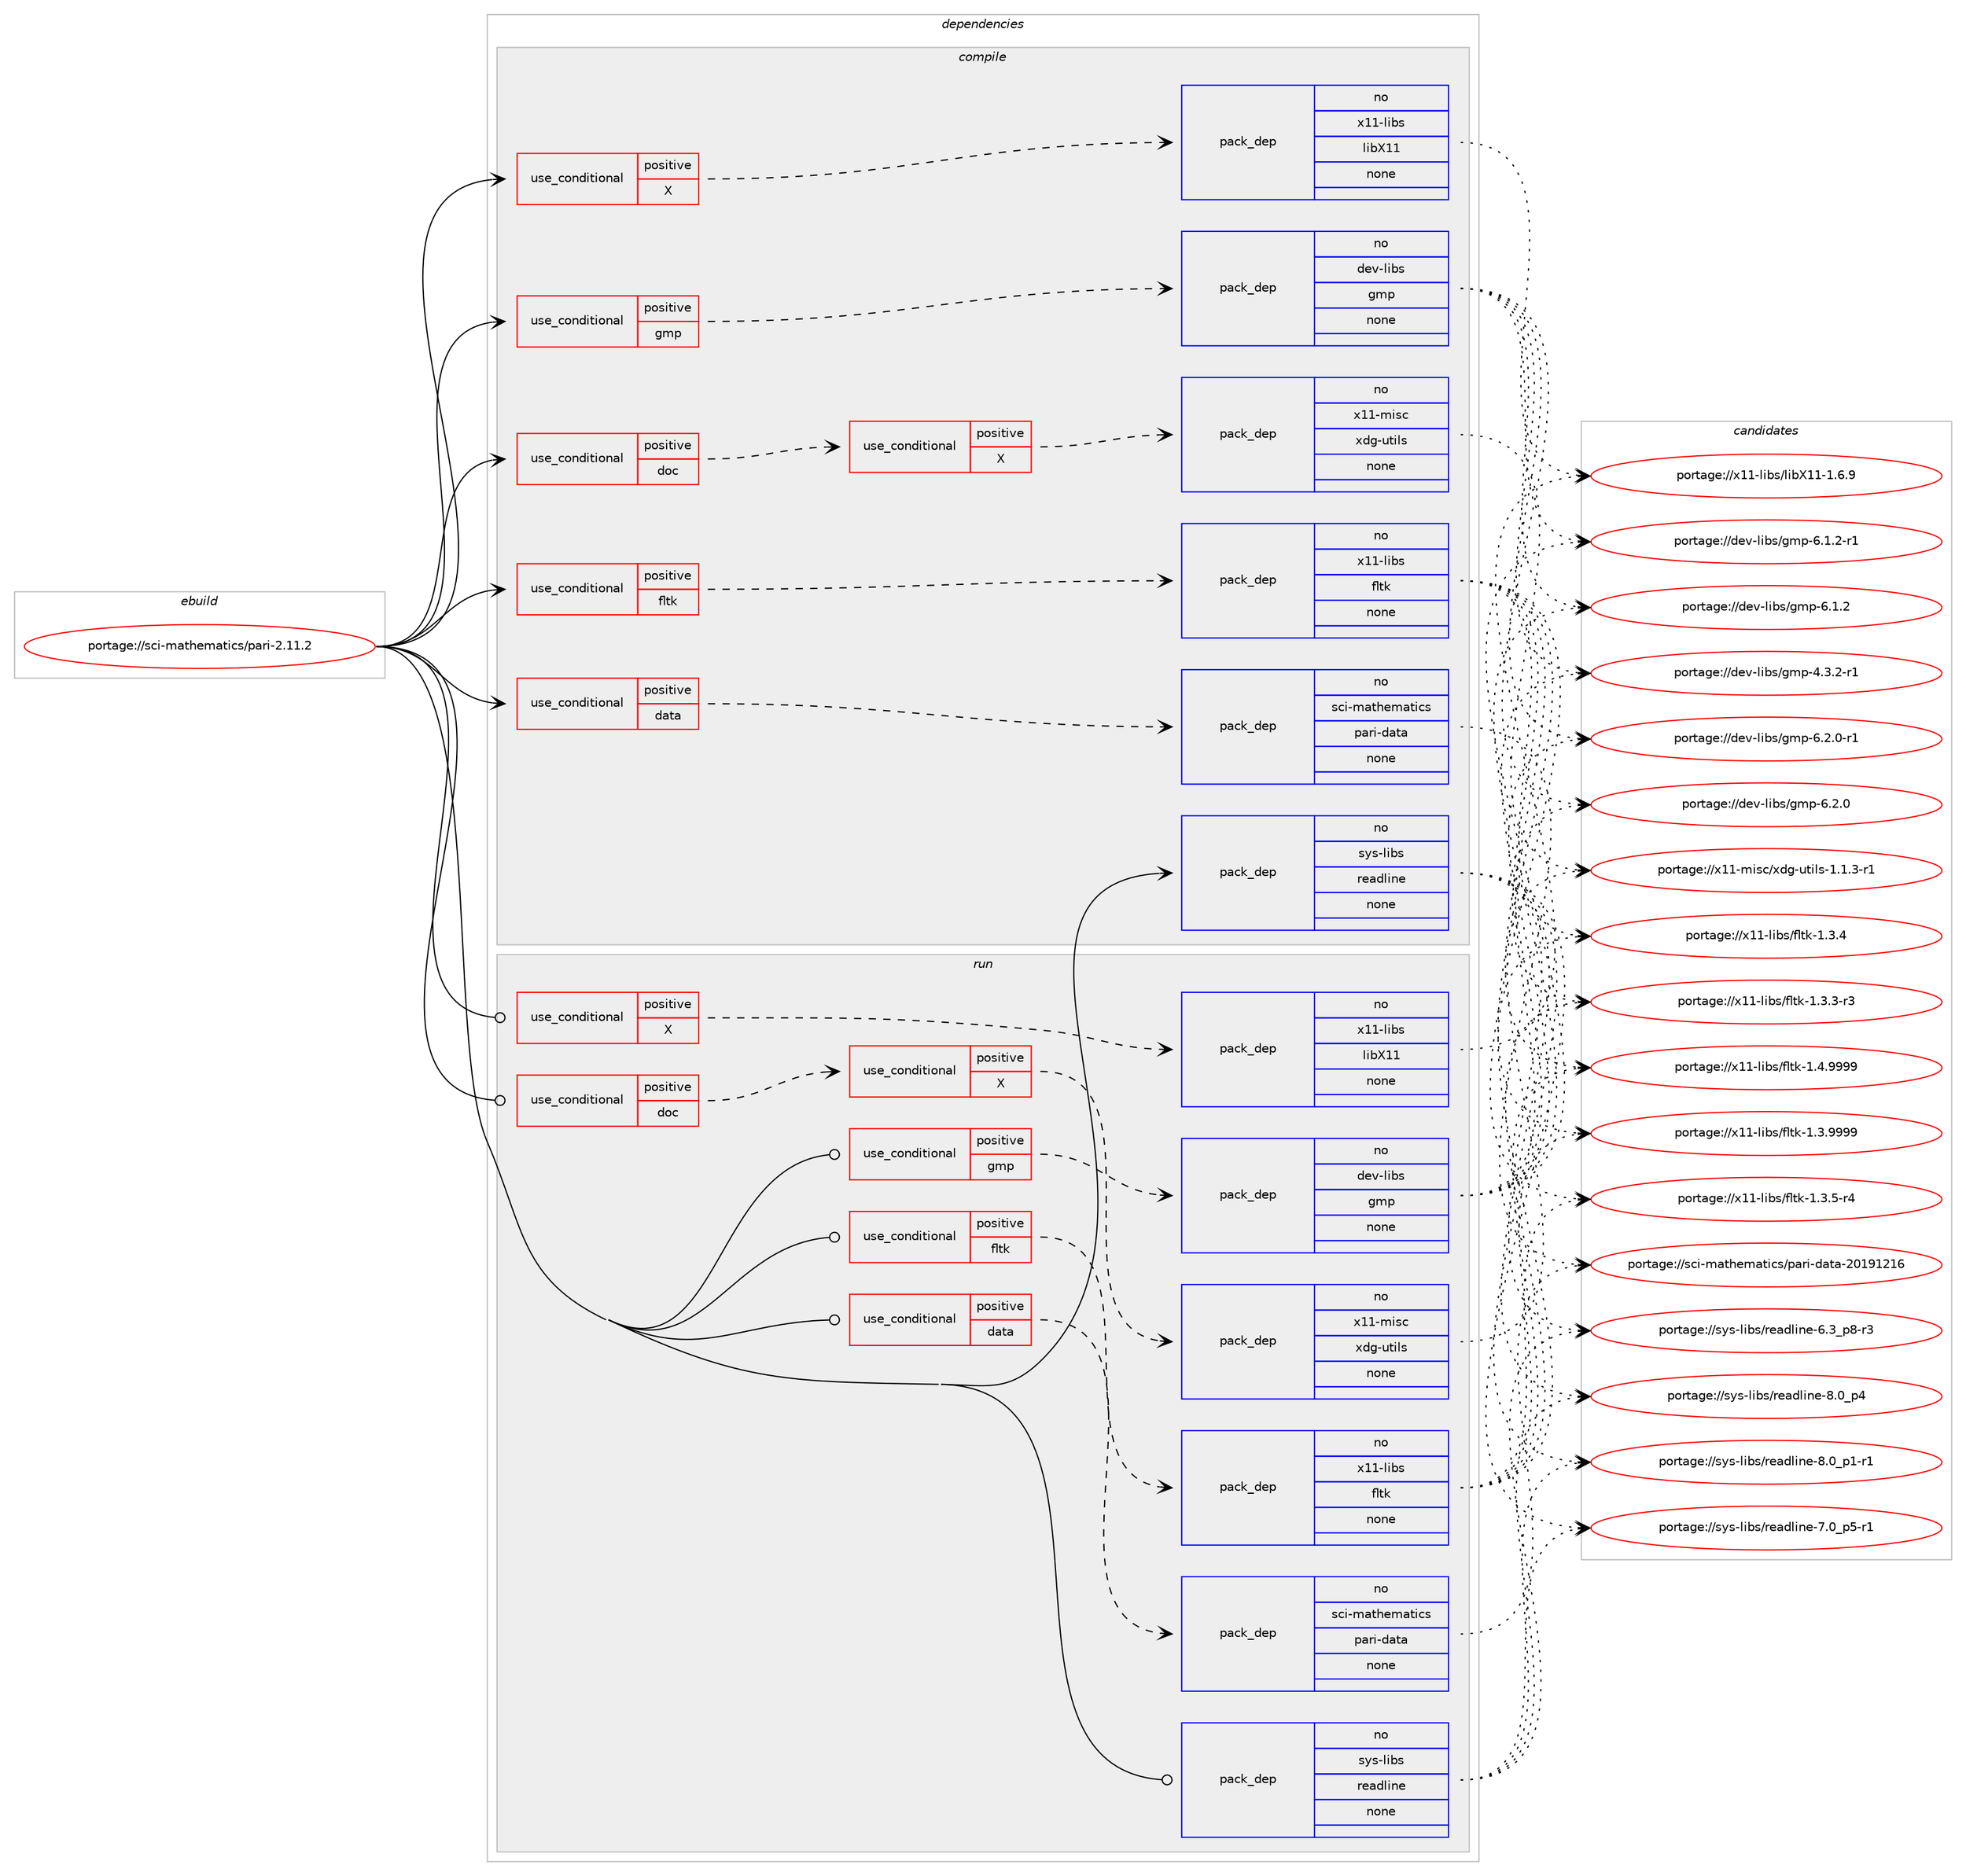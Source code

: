 digraph prolog {

# *************
# Graph options
# *************

newrank=true;
concentrate=true;
compound=true;
graph [rankdir=LR,fontname=Helvetica,fontsize=10,ranksep=1.5];#, ranksep=2.5, nodesep=0.2];
edge  [arrowhead=vee];
node  [fontname=Helvetica,fontsize=10];

# **********
# The ebuild
# **********

subgraph cluster_leftcol {
color=gray;
rank=same;
label=<<i>ebuild</i>>;
id [label="portage://sci-mathematics/pari-2.11.2", color=red, width=4, href="../sci-mathematics/pari-2.11.2.svg"];
}

# ****************
# The dependencies
# ****************

subgraph cluster_midcol {
color=gray;
label=<<i>dependencies</i>>;
subgraph cluster_compile {
fillcolor="#eeeeee";
style=filled;
label=<<i>compile</i>>;
subgraph cond17126 {
dependency87151 [label=<<TABLE BORDER="0" CELLBORDER="1" CELLSPACING="0" CELLPADDING="4"><TR><TD ROWSPAN="3" CELLPADDING="10">use_conditional</TD></TR><TR><TD>positive</TD></TR><TR><TD>X</TD></TR></TABLE>>, shape=none, color=red];
subgraph pack68567 {
dependency87152 [label=<<TABLE BORDER="0" CELLBORDER="1" CELLSPACING="0" CELLPADDING="4" WIDTH="220"><TR><TD ROWSPAN="6" CELLPADDING="30">pack_dep</TD></TR><TR><TD WIDTH="110">no</TD></TR><TR><TD>x11-libs</TD></TR><TR><TD>libX11</TD></TR><TR><TD>none</TD></TR><TR><TD></TD></TR></TABLE>>, shape=none, color=blue];
}
dependency87151:e -> dependency87152:w [weight=20,style="dashed",arrowhead="vee"];
}
id:e -> dependency87151:w [weight=20,style="solid",arrowhead="vee"];
subgraph cond17127 {
dependency87153 [label=<<TABLE BORDER="0" CELLBORDER="1" CELLSPACING="0" CELLPADDING="4"><TR><TD ROWSPAN="3" CELLPADDING="10">use_conditional</TD></TR><TR><TD>positive</TD></TR><TR><TD>data</TD></TR></TABLE>>, shape=none, color=red];
subgraph pack68568 {
dependency87154 [label=<<TABLE BORDER="0" CELLBORDER="1" CELLSPACING="0" CELLPADDING="4" WIDTH="220"><TR><TD ROWSPAN="6" CELLPADDING="30">pack_dep</TD></TR><TR><TD WIDTH="110">no</TD></TR><TR><TD>sci-mathematics</TD></TR><TR><TD>pari-data</TD></TR><TR><TD>none</TD></TR><TR><TD></TD></TR></TABLE>>, shape=none, color=blue];
}
dependency87153:e -> dependency87154:w [weight=20,style="dashed",arrowhead="vee"];
}
id:e -> dependency87153:w [weight=20,style="solid",arrowhead="vee"];
subgraph cond17128 {
dependency87155 [label=<<TABLE BORDER="0" CELLBORDER="1" CELLSPACING="0" CELLPADDING="4"><TR><TD ROWSPAN="3" CELLPADDING="10">use_conditional</TD></TR><TR><TD>positive</TD></TR><TR><TD>doc</TD></TR></TABLE>>, shape=none, color=red];
subgraph cond17129 {
dependency87156 [label=<<TABLE BORDER="0" CELLBORDER="1" CELLSPACING="0" CELLPADDING="4"><TR><TD ROWSPAN="3" CELLPADDING="10">use_conditional</TD></TR><TR><TD>positive</TD></TR><TR><TD>X</TD></TR></TABLE>>, shape=none, color=red];
subgraph pack68569 {
dependency87157 [label=<<TABLE BORDER="0" CELLBORDER="1" CELLSPACING="0" CELLPADDING="4" WIDTH="220"><TR><TD ROWSPAN="6" CELLPADDING="30">pack_dep</TD></TR><TR><TD WIDTH="110">no</TD></TR><TR><TD>x11-misc</TD></TR><TR><TD>xdg-utils</TD></TR><TR><TD>none</TD></TR><TR><TD></TD></TR></TABLE>>, shape=none, color=blue];
}
dependency87156:e -> dependency87157:w [weight=20,style="dashed",arrowhead="vee"];
}
dependency87155:e -> dependency87156:w [weight=20,style="dashed",arrowhead="vee"];
}
id:e -> dependency87155:w [weight=20,style="solid",arrowhead="vee"];
subgraph cond17130 {
dependency87158 [label=<<TABLE BORDER="0" CELLBORDER="1" CELLSPACING="0" CELLPADDING="4"><TR><TD ROWSPAN="3" CELLPADDING="10">use_conditional</TD></TR><TR><TD>positive</TD></TR><TR><TD>fltk</TD></TR></TABLE>>, shape=none, color=red];
subgraph pack68570 {
dependency87159 [label=<<TABLE BORDER="0" CELLBORDER="1" CELLSPACING="0" CELLPADDING="4" WIDTH="220"><TR><TD ROWSPAN="6" CELLPADDING="30">pack_dep</TD></TR><TR><TD WIDTH="110">no</TD></TR><TR><TD>x11-libs</TD></TR><TR><TD>fltk</TD></TR><TR><TD>none</TD></TR><TR><TD></TD></TR></TABLE>>, shape=none, color=blue];
}
dependency87158:e -> dependency87159:w [weight=20,style="dashed",arrowhead="vee"];
}
id:e -> dependency87158:w [weight=20,style="solid",arrowhead="vee"];
subgraph cond17131 {
dependency87160 [label=<<TABLE BORDER="0" CELLBORDER="1" CELLSPACING="0" CELLPADDING="4"><TR><TD ROWSPAN="3" CELLPADDING="10">use_conditional</TD></TR><TR><TD>positive</TD></TR><TR><TD>gmp</TD></TR></TABLE>>, shape=none, color=red];
subgraph pack68571 {
dependency87161 [label=<<TABLE BORDER="0" CELLBORDER="1" CELLSPACING="0" CELLPADDING="4" WIDTH="220"><TR><TD ROWSPAN="6" CELLPADDING="30">pack_dep</TD></TR><TR><TD WIDTH="110">no</TD></TR><TR><TD>dev-libs</TD></TR><TR><TD>gmp</TD></TR><TR><TD>none</TD></TR><TR><TD></TD></TR></TABLE>>, shape=none, color=blue];
}
dependency87160:e -> dependency87161:w [weight=20,style="dashed",arrowhead="vee"];
}
id:e -> dependency87160:w [weight=20,style="solid",arrowhead="vee"];
subgraph pack68572 {
dependency87162 [label=<<TABLE BORDER="0" CELLBORDER="1" CELLSPACING="0" CELLPADDING="4" WIDTH="220"><TR><TD ROWSPAN="6" CELLPADDING="30">pack_dep</TD></TR><TR><TD WIDTH="110">no</TD></TR><TR><TD>sys-libs</TD></TR><TR><TD>readline</TD></TR><TR><TD>none</TD></TR><TR><TD></TD></TR></TABLE>>, shape=none, color=blue];
}
id:e -> dependency87162:w [weight=20,style="solid",arrowhead="vee"];
}
subgraph cluster_compileandrun {
fillcolor="#eeeeee";
style=filled;
label=<<i>compile and run</i>>;
}
subgraph cluster_run {
fillcolor="#eeeeee";
style=filled;
label=<<i>run</i>>;
subgraph cond17132 {
dependency87163 [label=<<TABLE BORDER="0" CELLBORDER="1" CELLSPACING="0" CELLPADDING="4"><TR><TD ROWSPAN="3" CELLPADDING="10">use_conditional</TD></TR><TR><TD>positive</TD></TR><TR><TD>X</TD></TR></TABLE>>, shape=none, color=red];
subgraph pack68573 {
dependency87164 [label=<<TABLE BORDER="0" CELLBORDER="1" CELLSPACING="0" CELLPADDING="4" WIDTH="220"><TR><TD ROWSPAN="6" CELLPADDING="30">pack_dep</TD></TR><TR><TD WIDTH="110">no</TD></TR><TR><TD>x11-libs</TD></TR><TR><TD>libX11</TD></TR><TR><TD>none</TD></TR><TR><TD></TD></TR></TABLE>>, shape=none, color=blue];
}
dependency87163:e -> dependency87164:w [weight=20,style="dashed",arrowhead="vee"];
}
id:e -> dependency87163:w [weight=20,style="solid",arrowhead="odot"];
subgraph cond17133 {
dependency87165 [label=<<TABLE BORDER="0" CELLBORDER="1" CELLSPACING="0" CELLPADDING="4"><TR><TD ROWSPAN="3" CELLPADDING="10">use_conditional</TD></TR><TR><TD>positive</TD></TR><TR><TD>data</TD></TR></TABLE>>, shape=none, color=red];
subgraph pack68574 {
dependency87166 [label=<<TABLE BORDER="0" CELLBORDER="1" CELLSPACING="0" CELLPADDING="4" WIDTH="220"><TR><TD ROWSPAN="6" CELLPADDING="30">pack_dep</TD></TR><TR><TD WIDTH="110">no</TD></TR><TR><TD>sci-mathematics</TD></TR><TR><TD>pari-data</TD></TR><TR><TD>none</TD></TR><TR><TD></TD></TR></TABLE>>, shape=none, color=blue];
}
dependency87165:e -> dependency87166:w [weight=20,style="dashed",arrowhead="vee"];
}
id:e -> dependency87165:w [weight=20,style="solid",arrowhead="odot"];
subgraph cond17134 {
dependency87167 [label=<<TABLE BORDER="0" CELLBORDER="1" CELLSPACING="0" CELLPADDING="4"><TR><TD ROWSPAN="3" CELLPADDING="10">use_conditional</TD></TR><TR><TD>positive</TD></TR><TR><TD>doc</TD></TR></TABLE>>, shape=none, color=red];
subgraph cond17135 {
dependency87168 [label=<<TABLE BORDER="0" CELLBORDER="1" CELLSPACING="0" CELLPADDING="4"><TR><TD ROWSPAN="3" CELLPADDING="10">use_conditional</TD></TR><TR><TD>positive</TD></TR><TR><TD>X</TD></TR></TABLE>>, shape=none, color=red];
subgraph pack68575 {
dependency87169 [label=<<TABLE BORDER="0" CELLBORDER="1" CELLSPACING="0" CELLPADDING="4" WIDTH="220"><TR><TD ROWSPAN="6" CELLPADDING="30">pack_dep</TD></TR><TR><TD WIDTH="110">no</TD></TR><TR><TD>x11-misc</TD></TR><TR><TD>xdg-utils</TD></TR><TR><TD>none</TD></TR><TR><TD></TD></TR></TABLE>>, shape=none, color=blue];
}
dependency87168:e -> dependency87169:w [weight=20,style="dashed",arrowhead="vee"];
}
dependency87167:e -> dependency87168:w [weight=20,style="dashed",arrowhead="vee"];
}
id:e -> dependency87167:w [weight=20,style="solid",arrowhead="odot"];
subgraph cond17136 {
dependency87170 [label=<<TABLE BORDER="0" CELLBORDER="1" CELLSPACING="0" CELLPADDING="4"><TR><TD ROWSPAN="3" CELLPADDING="10">use_conditional</TD></TR><TR><TD>positive</TD></TR><TR><TD>fltk</TD></TR></TABLE>>, shape=none, color=red];
subgraph pack68576 {
dependency87171 [label=<<TABLE BORDER="0" CELLBORDER="1" CELLSPACING="0" CELLPADDING="4" WIDTH="220"><TR><TD ROWSPAN="6" CELLPADDING="30">pack_dep</TD></TR><TR><TD WIDTH="110">no</TD></TR><TR><TD>x11-libs</TD></TR><TR><TD>fltk</TD></TR><TR><TD>none</TD></TR><TR><TD></TD></TR></TABLE>>, shape=none, color=blue];
}
dependency87170:e -> dependency87171:w [weight=20,style="dashed",arrowhead="vee"];
}
id:e -> dependency87170:w [weight=20,style="solid",arrowhead="odot"];
subgraph cond17137 {
dependency87172 [label=<<TABLE BORDER="0" CELLBORDER="1" CELLSPACING="0" CELLPADDING="4"><TR><TD ROWSPAN="3" CELLPADDING="10">use_conditional</TD></TR><TR><TD>positive</TD></TR><TR><TD>gmp</TD></TR></TABLE>>, shape=none, color=red];
subgraph pack68577 {
dependency87173 [label=<<TABLE BORDER="0" CELLBORDER="1" CELLSPACING="0" CELLPADDING="4" WIDTH="220"><TR><TD ROWSPAN="6" CELLPADDING="30">pack_dep</TD></TR><TR><TD WIDTH="110">no</TD></TR><TR><TD>dev-libs</TD></TR><TR><TD>gmp</TD></TR><TR><TD>none</TD></TR><TR><TD></TD></TR></TABLE>>, shape=none, color=blue];
}
dependency87172:e -> dependency87173:w [weight=20,style="dashed",arrowhead="vee"];
}
id:e -> dependency87172:w [weight=20,style="solid",arrowhead="odot"];
subgraph pack68578 {
dependency87174 [label=<<TABLE BORDER="0" CELLBORDER="1" CELLSPACING="0" CELLPADDING="4" WIDTH="220"><TR><TD ROWSPAN="6" CELLPADDING="30">pack_dep</TD></TR><TR><TD WIDTH="110">no</TD></TR><TR><TD>sys-libs</TD></TR><TR><TD>readline</TD></TR><TR><TD>none</TD></TR><TR><TD></TD></TR></TABLE>>, shape=none, color=blue];
}
id:e -> dependency87174:w [weight=20,style="solid",arrowhead="odot"];
}
}

# **************
# The candidates
# **************

subgraph cluster_choices {
rank=same;
color=gray;
label=<<i>candidates</i>>;

subgraph choice68567 {
color=black;
nodesep=1;
choice120494945108105981154710810598884949454946544657 [label="portage://x11-libs/libX11-1.6.9", color=red, width=4,href="../x11-libs/libX11-1.6.9.svg"];
dependency87152:e -> choice120494945108105981154710810598884949454946544657:w [style=dotted,weight="100"];
}
subgraph choice68568 {
color=black;
nodesep=1;
choice11599105451099711610410110997116105991154711297114105451009711697455048495749504954 [label="portage://sci-mathematics/pari-data-20191216", color=red, width=4,href="../sci-mathematics/pari-data-20191216.svg"];
dependency87154:e -> choice11599105451099711610410110997116105991154711297114105451009711697455048495749504954:w [style=dotted,weight="100"];
}
subgraph choice68569 {
color=black;
nodesep=1;
choice1204949451091051159947120100103451171161051081154549464946514511449 [label="portage://x11-misc/xdg-utils-1.1.3-r1", color=red, width=4,href="../x11-misc/xdg-utils-1.1.3-r1.svg"];
dependency87157:e -> choice1204949451091051159947120100103451171161051081154549464946514511449:w [style=dotted,weight="100"];
}
subgraph choice68570 {
color=black;
nodesep=1;
choice1204949451081059811547102108116107454946524657575757 [label="portage://x11-libs/fltk-1.4.9999", color=red, width=4,href="../x11-libs/fltk-1.4.9999.svg"];
choice1204949451081059811547102108116107454946514657575757 [label="portage://x11-libs/fltk-1.3.9999", color=red, width=4,href="../x11-libs/fltk-1.3.9999.svg"];
choice12049494510810598115471021081161074549465146534511452 [label="portage://x11-libs/fltk-1.3.5-r4", color=red, width=4,href="../x11-libs/fltk-1.3.5-r4.svg"];
choice1204949451081059811547102108116107454946514652 [label="portage://x11-libs/fltk-1.3.4", color=red, width=4,href="../x11-libs/fltk-1.3.4.svg"];
choice12049494510810598115471021081161074549465146514511451 [label="portage://x11-libs/fltk-1.3.3-r3", color=red, width=4,href="../x11-libs/fltk-1.3.3-r3.svg"];
dependency87159:e -> choice1204949451081059811547102108116107454946524657575757:w [style=dotted,weight="100"];
dependency87159:e -> choice1204949451081059811547102108116107454946514657575757:w [style=dotted,weight="100"];
dependency87159:e -> choice12049494510810598115471021081161074549465146534511452:w [style=dotted,weight="100"];
dependency87159:e -> choice1204949451081059811547102108116107454946514652:w [style=dotted,weight="100"];
dependency87159:e -> choice12049494510810598115471021081161074549465146514511451:w [style=dotted,weight="100"];
}
subgraph choice68571 {
color=black;
nodesep=1;
choice1001011184510810598115471031091124554465046484511449 [label="portage://dev-libs/gmp-6.2.0-r1", color=red, width=4,href="../dev-libs/gmp-6.2.0-r1.svg"];
choice100101118451081059811547103109112455446504648 [label="portage://dev-libs/gmp-6.2.0", color=red, width=4,href="../dev-libs/gmp-6.2.0.svg"];
choice1001011184510810598115471031091124554464946504511449 [label="portage://dev-libs/gmp-6.1.2-r1", color=red, width=4,href="../dev-libs/gmp-6.1.2-r1.svg"];
choice100101118451081059811547103109112455446494650 [label="portage://dev-libs/gmp-6.1.2", color=red, width=4,href="../dev-libs/gmp-6.1.2.svg"];
choice1001011184510810598115471031091124552465146504511449 [label="portage://dev-libs/gmp-4.3.2-r1", color=red, width=4,href="../dev-libs/gmp-4.3.2-r1.svg"];
dependency87161:e -> choice1001011184510810598115471031091124554465046484511449:w [style=dotted,weight="100"];
dependency87161:e -> choice100101118451081059811547103109112455446504648:w [style=dotted,weight="100"];
dependency87161:e -> choice1001011184510810598115471031091124554464946504511449:w [style=dotted,weight="100"];
dependency87161:e -> choice100101118451081059811547103109112455446494650:w [style=dotted,weight="100"];
dependency87161:e -> choice1001011184510810598115471031091124552465146504511449:w [style=dotted,weight="100"];
}
subgraph choice68572 {
color=black;
nodesep=1;
choice11512111545108105981154711410197100108105110101455646489511252 [label="portage://sys-libs/readline-8.0_p4", color=red, width=4,href="../sys-libs/readline-8.0_p4.svg"];
choice115121115451081059811547114101971001081051101014556464895112494511449 [label="portage://sys-libs/readline-8.0_p1-r1", color=red, width=4,href="../sys-libs/readline-8.0_p1-r1.svg"];
choice115121115451081059811547114101971001081051101014555464895112534511449 [label="portage://sys-libs/readline-7.0_p5-r1", color=red, width=4,href="../sys-libs/readline-7.0_p5-r1.svg"];
choice115121115451081059811547114101971001081051101014554465195112564511451 [label="portage://sys-libs/readline-6.3_p8-r3", color=red, width=4,href="../sys-libs/readline-6.3_p8-r3.svg"];
dependency87162:e -> choice11512111545108105981154711410197100108105110101455646489511252:w [style=dotted,weight="100"];
dependency87162:e -> choice115121115451081059811547114101971001081051101014556464895112494511449:w [style=dotted,weight="100"];
dependency87162:e -> choice115121115451081059811547114101971001081051101014555464895112534511449:w [style=dotted,weight="100"];
dependency87162:e -> choice115121115451081059811547114101971001081051101014554465195112564511451:w [style=dotted,weight="100"];
}
subgraph choice68573 {
color=black;
nodesep=1;
choice120494945108105981154710810598884949454946544657 [label="portage://x11-libs/libX11-1.6.9", color=red, width=4,href="../x11-libs/libX11-1.6.9.svg"];
dependency87164:e -> choice120494945108105981154710810598884949454946544657:w [style=dotted,weight="100"];
}
subgraph choice68574 {
color=black;
nodesep=1;
choice11599105451099711610410110997116105991154711297114105451009711697455048495749504954 [label="portage://sci-mathematics/pari-data-20191216", color=red, width=4,href="../sci-mathematics/pari-data-20191216.svg"];
dependency87166:e -> choice11599105451099711610410110997116105991154711297114105451009711697455048495749504954:w [style=dotted,weight="100"];
}
subgraph choice68575 {
color=black;
nodesep=1;
choice1204949451091051159947120100103451171161051081154549464946514511449 [label="portage://x11-misc/xdg-utils-1.1.3-r1", color=red, width=4,href="../x11-misc/xdg-utils-1.1.3-r1.svg"];
dependency87169:e -> choice1204949451091051159947120100103451171161051081154549464946514511449:w [style=dotted,weight="100"];
}
subgraph choice68576 {
color=black;
nodesep=1;
choice1204949451081059811547102108116107454946524657575757 [label="portage://x11-libs/fltk-1.4.9999", color=red, width=4,href="../x11-libs/fltk-1.4.9999.svg"];
choice1204949451081059811547102108116107454946514657575757 [label="portage://x11-libs/fltk-1.3.9999", color=red, width=4,href="../x11-libs/fltk-1.3.9999.svg"];
choice12049494510810598115471021081161074549465146534511452 [label="portage://x11-libs/fltk-1.3.5-r4", color=red, width=4,href="../x11-libs/fltk-1.3.5-r4.svg"];
choice1204949451081059811547102108116107454946514652 [label="portage://x11-libs/fltk-1.3.4", color=red, width=4,href="../x11-libs/fltk-1.3.4.svg"];
choice12049494510810598115471021081161074549465146514511451 [label="portage://x11-libs/fltk-1.3.3-r3", color=red, width=4,href="../x11-libs/fltk-1.3.3-r3.svg"];
dependency87171:e -> choice1204949451081059811547102108116107454946524657575757:w [style=dotted,weight="100"];
dependency87171:e -> choice1204949451081059811547102108116107454946514657575757:w [style=dotted,weight="100"];
dependency87171:e -> choice12049494510810598115471021081161074549465146534511452:w [style=dotted,weight="100"];
dependency87171:e -> choice1204949451081059811547102108116107454946514652:w [style=dotted,weight="100"];
dependency87171:e -> choice12049494510810598115471021081161074549465146514511451:w [style=dotted,weight="100"];
}
subgraph choice68577 {
color=black;
nodesep=1;
choice1001011184510810598115471031091124554465046484511449 [label="portage://dev-libs/gmp-6.2.0-r1", color=red, width=4,href="../dev-libs/gmp-6.2.0-r1.svg"];
choice100101118451081059811547103109112455446504648 [label="portage://dev-libs/gmp-6.2.0", color=red, width=4,href="../dev-libs/gmp-6.2.0.svg"];
choice1001011184510810598115471031091124554464946504511449 [label="portage://dev-libs/gmp-6.1.2-r1", color=red, width=4,href="../dev-libs/gmp-6.1.2-r1.svg"];
choice100101118451081059811547103109112455446494650 [label="portage://dev-libs/gmp-6.1.2", color=red, width=4,href="../dev-libs/gmp-6.1.2.svg"];
choice1001011184510810598115471031091124552465146504511449 [label="portage://dev-libs/gmp-4.3.2-r1", color=red, width=4,href="../dev-libs/gmp-4.3.2-r1.svg"];
dependency87173:e -> choice1001011184510810598115471031091124554465046484511449:w [style=dotted,weight="100"];
dependency87173:e -> choice100101118451081059811547103109112455446504648:w [style=dotted,weight="100"];
dependency87173:e -> choice1001011184510810598115471031091124554464946504511449:w [style=dotted,weight="100"];
dependency87173:e -> choice100101118451081059811547103109112455446494650:w [style=dotted,weight="100"];
dependency87173:e -> choice1001011184510810598115471031091124552465146504511449:w [style=dotted,weight="100"];
}
subgraph choice68578 {
color=black;
nodesep=1;
choice11512111545108105981154711410197100108105110101455646489511252 [label="portage://sys-libs/readline-8.0_p4", color=red, width=4,href="../sys-libs/readline-8.0_p4.svg"];
choice115121115451081059811547114101971001081051101014556464895112494511449 [label="portage://sys-libs/readline-8.0_p1-r1", color=red, width=4,href="../sys-libs/readline-8.0_p1-r1.svg"];
choice115121115451081059811547114101971001081051101014555464895112534511449 [label="portage://sys-libs/readline-7.0_p5-r1", color=red, width=4,href="../sys-libs/readline-7.0_p5-r1.svg"];
choice115121115451081059811547114101971001081051101014554465195112564511451 [label="portage://sys-libs/readline-6.3_p8-r3", color=red, width=4,href="../sys-libs/readline-6.3_p8-r3.svg"];
dependency87174:e -> choice11512111545108105981154711410197100108105110101455646489511252:w [style=dotted,weight="100"];
dependency87174:e -> choice115121115451081059811547114101971001081051101014556464895112494511449:w [style=dotted,weight="100"];
dependency87174:e -> choice115121115451081059811547114101971001081051101014555464895112534511449:w [style=dotted,weight="100"];
dependency87174:e -> choice115121115451081059811547114101971001081051101014554465195112564511451:w [style=dotted,weight="100"];
}
}

}
